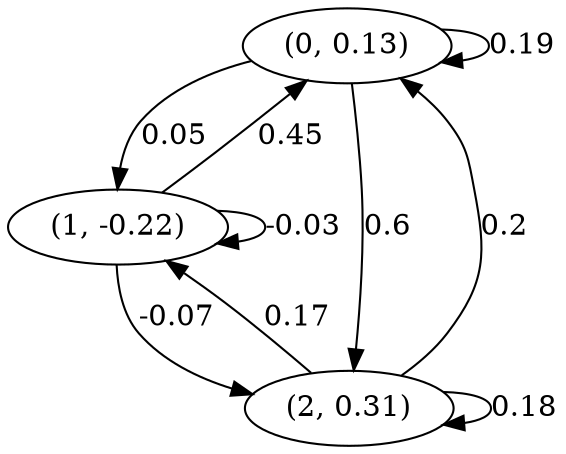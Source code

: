 digraph {
    0 [ label = "(0, 0.13)" ]
    1 [ label = "(1, -0.22)" ]
    2 [ label = "(2, 0.31)" ]
    0 -> 0 [ label = "0.19" ]
    1 -> 1 [ label = "-0.03" ]
    2 -> 2 [ label = "0.18" ]
    1 -> 0 [ label = "0.45" ]
    2 -> 0 [ label = "0.2" ]
    0 -> 1 [ label = "0.05" ]
    2 -> 1 [ label = "0.17" ]
    0 -> 2 [ label = "0.6" ]
    1 -> 2 [ label = "-0.07" ]
}

